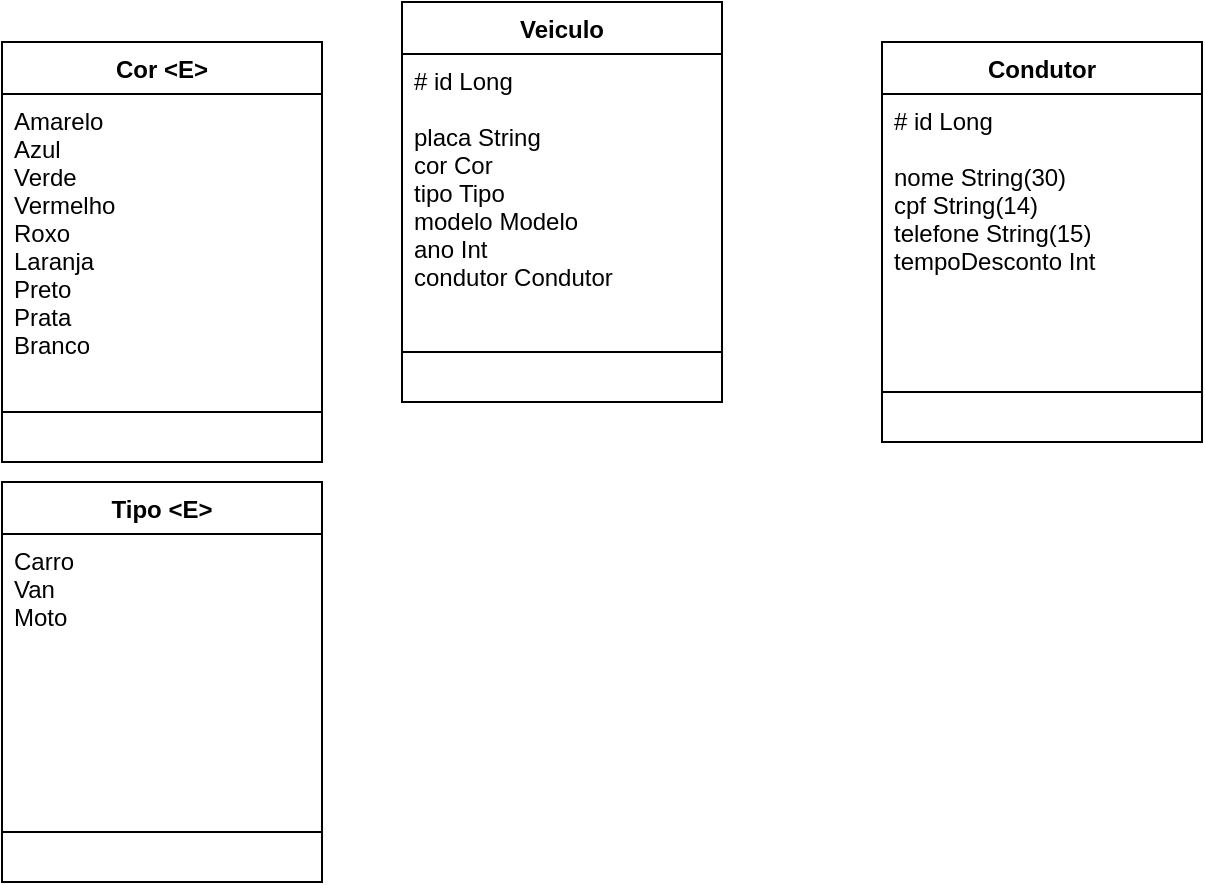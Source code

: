 <mxfile version="20.8.19" type="github">
  <diagram name="Página-1" id="_aPg7-1qgv8ASUU3-PLF">
    <mxGraphModel dx="538" dy="484" grid="1" gridSize="10" guides="1" tooltips="1" connect="1" arrows="1" fold="1" page="1" pageScale="1" pageWidth="827" pageHeight="1169" math="0" shadow="0">
      <root>
        <mxCell id="0" />
        <mxCell id="1" parent="0" />
        <mxCell id="7y7Bflm7p9l6n__wvzyg-3" value="Veiculo" style="swimlane;fontStyle=1;align=center;verticalAlign=top;childLayout=stackLayout;horizontal=1;startSize=26;horizontalStack=0;resizeParent=1;resizeParentMax=0;resizeLast=0;collapsible=1;marginBottom=0;" parent="1" vertex="1">
          <mxGeometry x="310" y="50" width="160" height="200" as="geometry" />
        </mxCell>
        <mxCell id="7y7Bflm7p9l6n__wvzyg-4" value="# id Long&#xa;&#xa;placa String&#xa;cor Cor&#xa;tipo Tipo&#xa;modelo Modelo&#xa;ano Int&#xa;condutor Condutor" style="text;strokeColor=none;fillColor=none;align=left;verticalAlign=top;spacingLeft=4;spacingRight=4;overflow=hidden;rotatable=0;points=[[0,0.5],[1,0.5]];portConstraint=eastwest;" parent="7y7Bflm7p9l6n__wvzyg-3" vertex="1">
          <mxGeometry y="26" width="160" height="124" as="geometry" />
        </mxCell>
        <mxCell id="7y7Bflm7p9l6n__wvzyg-5" value="" style="line;strokeWidth=1;fillColor=none;align=left;verticalAlign=middle;spacingTop=-1;spacingLeft=3;spacingRight=3;rotatable=0;labelPosition=right;points=[];portConstraint=eastwest;strokeColor=inherit;" parent="7y7Bflm7p9l6n__wvzyg-3" vertex="1">
          <mxGeometry y="150" width="160" height="50" as="geometry" />
        </mxCell>
        <mxCell id="7y7Bflm7p9l6n__wvzyg-8" value="Condutor" style="swimlane;fontStyle=1;align=center;verticalAlign=top;childLayout=stackLayout;horizontal=1;startSize=26;horizontalStack=0;resizeParent=1;resizeParentMax=0;resizeLast=0;collapsible=1;marginBottom=0;" parent="1" vertex="1">
          <mxGeometry x="550" y="70" width="160" height="200" as="geometry" />
        </mxCell>
        <mxCell id="7y7Bflm7p9l6n__wvzyg-9" value="# id Long&#xa;&#xa;nome String(30)&#xa;cpf String(14)&#xa;telefone String(15)&#xa;tempoDesconto Int" style="text;strokeColor=none;fillColor=none;align=left;verticalAlign=top;spacingLeft=4;spacingRight=4;overflow=hidden;rotatable=0;points=[[0,0.5],[1,0.5]];portConstraint=eastwest;" parent="7y7Bflm7p9l6n__wvzyg-8" vertex="1">
          <mxGeometry y="26" width="160" height="124" as="geometry" />
        </mxCell>
        <mxCell id="7y7Bflm7p9l6n__wvzyg-10" value="" style="line;strokeWidth=1;fillColor=none;align=left;verticalAlign=middle;spacingTop=-1;spacingLeft=3;spacingRight=3;rotatable=0;labelPosition=right;points=[];portConstraint=eastwest;strokeColor=inherit;" parent="7y7Bflm7p9l6n__wvzyg-8" vertex="1">
          <mxGeometry y="150" width="160" height="50" as="geometry" />
        </mxCell>
        <mxCell id="7y7Bflm7p9l6n__wvzyg-11" value="Cor &lt;E&gt;" style="swimlane;fontStyle=1;align=center;verticalAlign=top;childLayout=stackLayout;horizontal=1;startSize=26;horizontalStack=0;resizeParent=1;resizeParentMax=0;resizeLast=0;collapsible=1;marginBottom=0;" parent="1" vertex="1">
          <mxGeometry x="110" y="70" width="160" height="210" as="geometry" />
        </mxCell>
        <mxCell id="7y7Bflm7p9l6n__wvzyg-12" value="Amarelo&#xa;Azul&#xa;Verde&#xa;Vermelho&#xa;Roxo&#xa;Laranja&#xa;Preto&#xa;Prata&#xa;Branco" style="text;strokeColor=none;fillColor=none;align=left;verticalAlign=top;spacingLeft=4;spacingRight=4;overflow=hidden;rotatable=0;points=[[0,0.5],[1,0.5]];portConstraint=eastwest;" parent="7y7Bflm7p9l6n__wvzyg-11" vertex="1">
          <mxGeometry y="26" width="160" height="134" as="geometry" />
        </mxCell>
        <mxCell id="7y7Bflm7p9l6n__wvzyg-13" value="" style="line;strokeWidth=1;fillColor=none;align=left;verticalAlign=middle;spacingTop=-1;spacingLeft=3;spacingRight=3;rotatable=0;labelPosition=right;points=[];portConstraint=eastwest;strokeColor=inherit;" parent="7y7Bflm7p9l6n__wvzyg-11" vertex="1">
          <mxGeometry y="160" width="160" height="50" as="geometry" />
        </mxCell>
        <mxCell id="7y7Bflm7p9l6n__wvzyg-14" value="Tipo &lt;E&gt;" style="swimlane;fontStyle=1;align=center;verticalAlign=top;childLayout=stackLayout;horizontal=1;startSize=26;horizontalStack=0;resizeParent=1;resizeParentMax=0;resizeLast=0;collapsible=1;marginBottom=0;" parent="1" vertex="1">
          <mxGeometry x="110" y="290" width="160" height="200" as="geometry" />
        </mxCell>
        <mxCell id="7y7Bflm7p9l6n__wvzyg-15" value="Carro &#xa;Van &#xa;Moto" style="text;strokeColor=none;fillColor=none;align=left;verticalAlign=top;spacingLeft=4;spacingRight=4;overflow=hidden;rotatable=0;points=[[0,0.5],[1,0.5]];portConstraint=eastwest;" parent="7y7Bflm7p9l6n__wvzyg-14" vertex="1">
          <mxGeometry y="26" width="160" height="124" as="geometry" />
        </mxCell>
        <mxCell id="7y7Bflm7p9l6n__wvzyg-16" value="" style="line;strokeWidth=1;fillColor=none;align=left;verticalAlign=middle;spacingTop=-1;spacingLeft=3;spacingRight=3;rotatable=0;labelPosition=right;points=[];portConstraint=eastwest;strokeColor=inherit;" parent="7y7Bflm7p9l6n__wvzyg-14" vertex="1">
          <mxGeometry y="150" width="160" height="50" as="geometry" />
        </mxCell>
      </root>
    </mxGraphModel>
  </diagram>
</mxfile>
